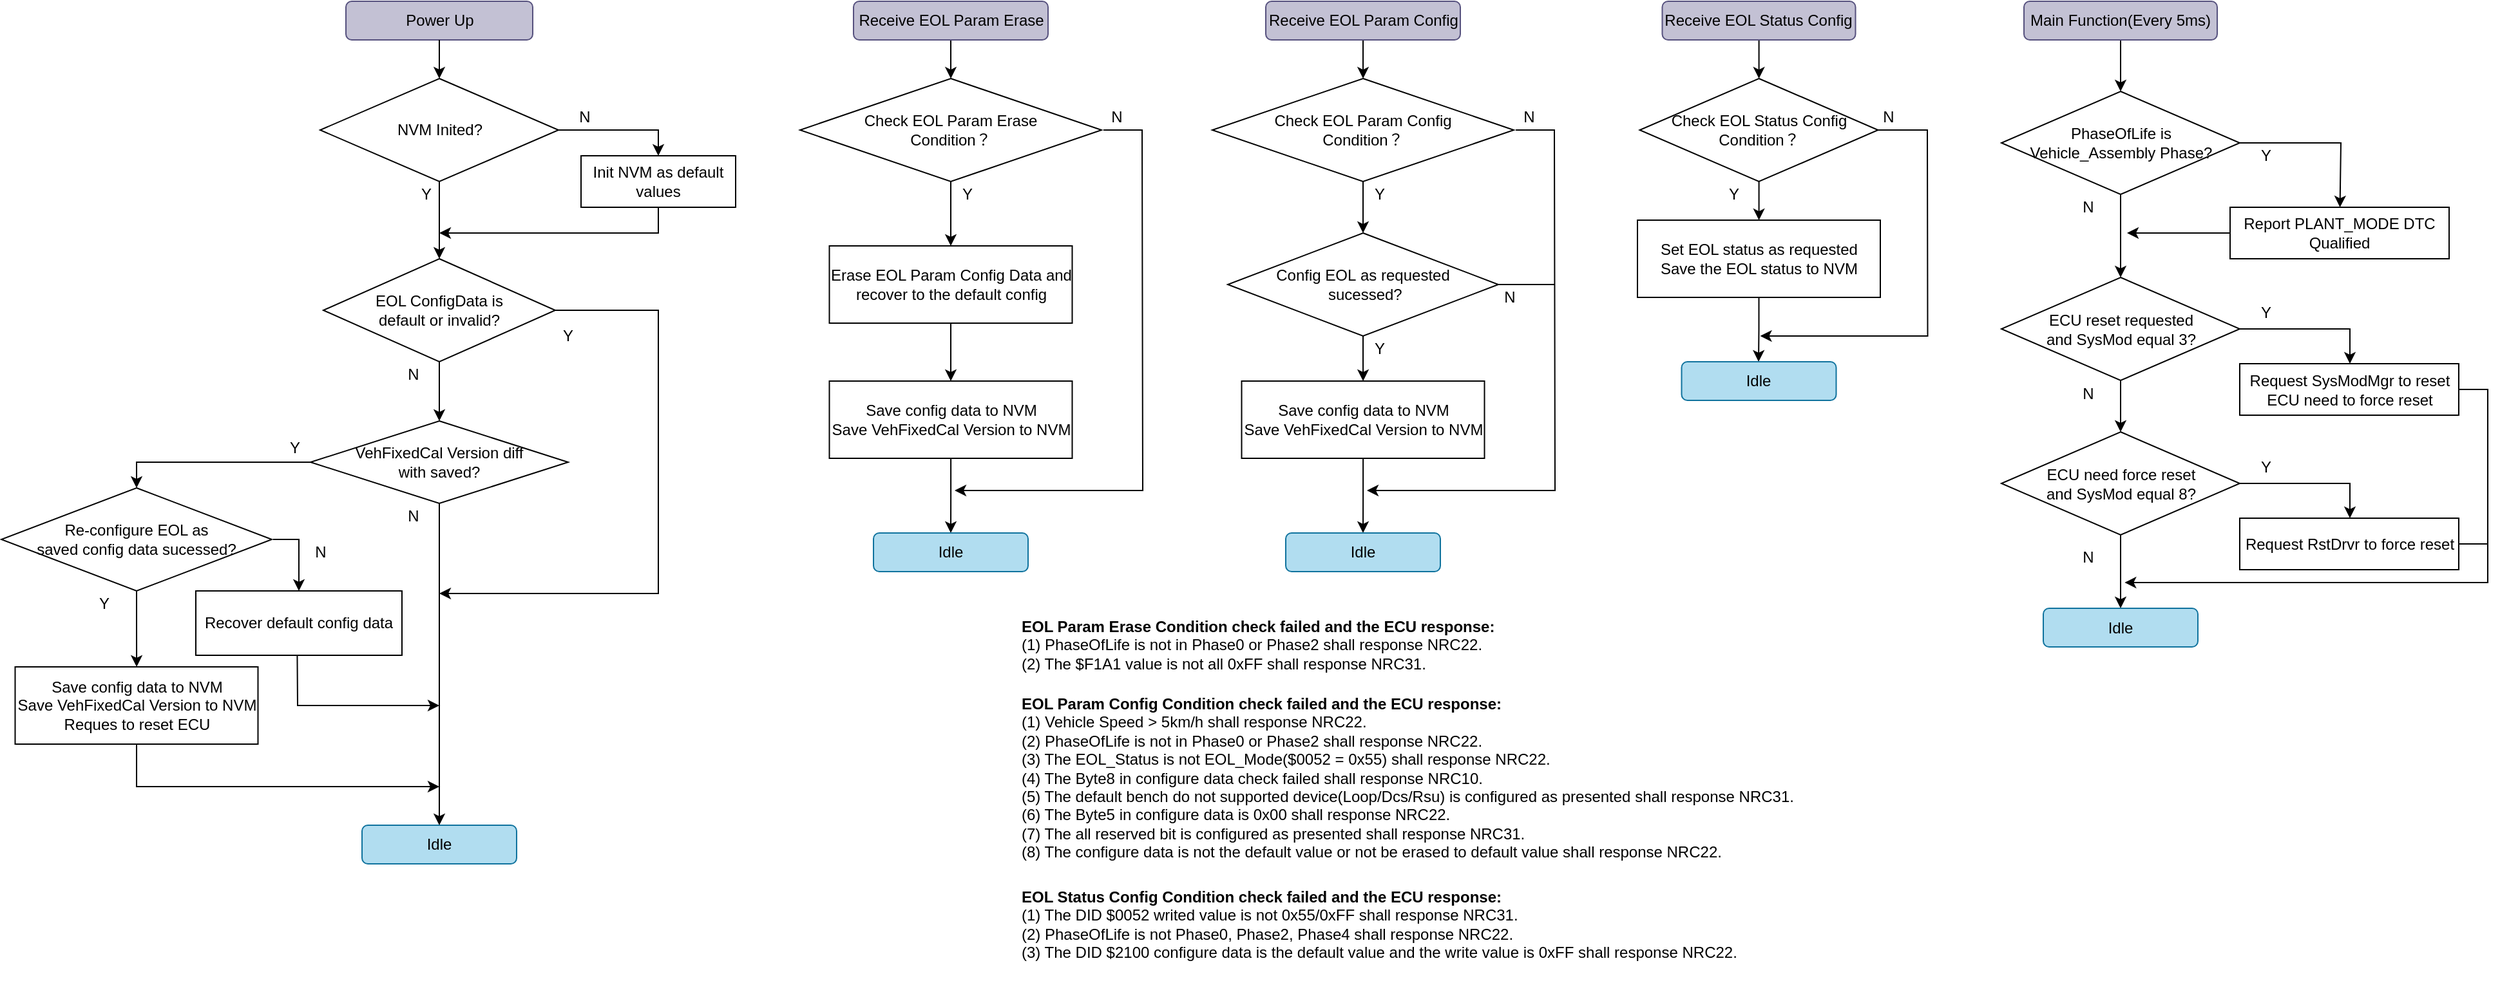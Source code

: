 <mxfile version="15.5.2" type="github">
  <diagram id="FOcLqWjY8mXjtjIEvxCV" name="Page-1">
    <mxGraphModel dx="1859" dy="414" grid="1" gridSize="10" guides="1" tooltips="1" connect="1" arrows="1" fold="1" page="1" pageScale="1" pageWidth="1169" pageHeight="827" math="0" shadow="0">
      <root>
        <mxCell id="0" />
        <mxCell id="1" parent="0" />
        <mxCell id="a76l9J3t9T6YE2-LrX1z-1" value="Power Up" style="rounded=1;whiteSpace=wrap;html=1;strokeColor=#56517e;fillColor=#C3C1D4;" parent="1" vertex="1">
          <mxGeometry x="-522.5" y="20" width="145" height="30" as="geometry" />
        </mxCell>
        <mxCell id="a76l9J3t9T6YE2-LrX1z-2" value="NVM Inited?" style="rhombus;whiteSpace=wrap;html=1;" parent="1" vertex="1">
          <mxGeometry x="-542.5" y="80" width="185" height="80" as="geometry" />
        </mxCell>
        <mxCell id="a76l9J3t9T6YE2-LrX1z-3" value="" style="endArrow=classic;html=1;exitX=0.5;exitY=1;exitDx=0;exitDy=0;" parent="1" source="a76l9J3t9T6YE2-LrX1z-1" edge="1">
          <mxGeometry width="50" height="50" relative="1" as="geometry">
            <mxPoint x="-450" y="110" as="sourcePoint" />
            <mxPoint x="-450" y="80" as="targetPoint" />
          </mxGeometry>
        </mxCell>
        <mxCell id="a76l9J3t9T6YE2-LrX1z-4" value="Init NVM as default values" style="rounded=0;whiteSpace=wrap;html=1;" parent="1" vertex="1">
          <mxGeometry x="-340" y="140" width="120" height="40" as="geometry" />
        </mxCell>
        <mxCell id="a76l9J3t9T6YE2-LrX1z-5" value="" style="endArrow=classic;html=1;rounded=0;exitX=1;exitY=0.5;exitDx=0;exitDy=0;" parent="1" source="a76l9J3t9T6YE2-LrX1z-2" edge="1">
          <mxGeometry width="50" height="50" relative="1" as="geometry">
            <mxPoint x="-325" y="120" as="sourcePoint" />
            <mxPoint x="-280" y="140" as="targetPoint" />
            <Array as="points">
              <mxPoint x="-280" y="120" />
            </Array>
          </mxGeometry>
        </mxCell>
        <mxCell id="a76l9J3t9T6YE2-LrX1z-6" value="" style="edgeStyle=orthogonalEdgeStyle;rounded=0;orthogonalLoop=1;jettySize=auto;html=1;entryX=0.5;entryY=0;entryDx=0;entryDy=0;" parent="1" source="a76l9J3t9T6YE2-LrX1z-7" target="a76l9J3t9T6YE2-LrX1z-11" edge="1">
          <mxGeometry relative="1" as="geometry">
            <mxPoint x="-450" y="340" as="targetPoint" />
          </mxGeometry>
        </mxCell>
        <mxCell id="a76l9J3t9T6YE2-LrX1z-7" value="EOL ConfigData is &lt;br&gt;default or invalid?" style="rhombus;whiteSpace=wrap;html=1;fillColor=#FFFFFF;" parent="1" vertex="1">
          <mxGeometry x="-540" y="220" width="180" height="80" as="geometry" />
        </mxCell>
        <mxCell id="a76l9J3t9T6YE2-LrX1z-8" value="" style="endArrow=classic;html=1;rounded=0;" parent="1" edge="1">
          <mxGeometry width="50" height="50" relative="1" as="geometry">
            <mxPoint x="-280" y="180" as="sourcePoint" />
            <mxPoint x="-450" y="200" as="targetPoint" />
            <Array as="points">
              <mxPoint x="-280" y="200" />
            </Array>
          </mxGeometry>
        </mxCell>
        <mxCell id="a76l9J3t9T6YE2-LrX1z-9" style="edgeStyle=orthogonalEdgeStyle;rounded=0;orthogonalLoop=1;jettySize=auto;html=1;exitX=0.5;exitY=1;exitDx=0;exitDy=0;" parent="1" source="a76l9J3t9T6YE2-LrX1z-7" target="a76l9J3t9T6YE2-LrX1z-7" edge="1">
          <mxGeometry relative="1" as="geometry" />
        </mxCell>
        <mxCell id="a76l9J3t9T6YE2-LrX1z-10" value="" style="endArrow=classic;html=1;" parent="1" target="a76l9J3t9T6YE2-LrX1z-7" edge="1">
          <mxGeometry width="50" height="50" relative="1" as="geometry">
            <mxPoint x="-450" y="160" as="sourcePoint" />
            <mxPoint x="-400" y="110" as="targetPoint" />
          </mxGeometry>
        </mxCell>
        <mxCell id="a76l9J3t9T6YE2-LrX1z-11" value="VehFixedCal Version diff&lt;br&gt;with saved?" style="rhombus;whiteSpace=wrap;html=1;fillColor=#FFFFFF;" parent="1" vertex="1">
          <mxGeometry x="-550" y="346" width="200" height="64" as="geometry" />
        </mxCell>
        <mxCell id="a76l9J3t9T6YE2-LrX1z-14" value="&lt;div&gt;&lt;span&gt;Recover default config data&lt;/span&gt;&lt;/div&gt;" style="rounded=0;whiteSpace=wrap;html=1;fillColor=#FFFFFF;align=center;" parent="1" vertex="1">
          <mxGeometry x="-639" y="478" width="160" height="50" as="geometry" />
        </mxCell>
        <mxCell id="a76l9J3t9T6YE2-LrX1z-15" value="Idle" style="rounded=1;whiteSpace=wrap;html=1;fillColor=#b1ddf0;strokeColor=#10739e;" parent="1" vertex="1">
          <mxGeometry x="-510" y="660" width="120" height="30" as="geometry" />
        </mxCell>
        <mxCell id="a76l9J3t9T6YE2-LrX1z-17" value="" style="endArrow=classic;html=1;entryX=0.5;entryY=0;entryDx=0;entryDy=0;" parent="1" target="a76l9J3t9T6YE2-LrX1z-15" edge="1">
          <mxGeometry width="50" height="50" relative="1" as="geometry">
            <mxPoint x="-450" y="410" as="sourcePoint" />
            <mxPoint x="-400" y="360" as="targetPoint" />
          </mxGeometry>
        </mxCell>
        <mxCell id="a76l9J3t9T6YE2-LrX1z-18" value="N" style="text;html=1;strokeColor=none;fillColor=none;align=center;verticalAlign=middle;whiteSpace=wrap;rounded=0;" parent="1" vertex="1">
          <mxGeometry x="-357.5" y="100" width="40" height="20" as="geometry" />
        </mxCell>
        <mxCell id="a76l9J3t9T6YE2-LrX1z-19" value="Y" style="text;html=1;strokeColor=none;fillColor=none;align=center;verticalAlign=middle;whiteSpace=wrap;rounded=0;" parent="1" vertex="1">
          <mxGeometry x="-480" y="160" width="40" height="20" as="geometry" />
        </mxCell>
        <mxCell id="a76l9J3t9T6YE2-LrX1z-20" value="N" style="text;html=1;strokeColor=none;fillColor=none;align=center;verticalAlign=middle;whiteSpace=wrap;rounded=0;" parent="1" vertex="1">
          <mxGeometry x="-490" y="300" width="40" height="20" as="geometry" />
        </mxCell>
        <mxCell id="a76l9J3t9T6YE2-LrX1z-22" value="Y" style="text;html=1;strokeColor=none;fillColor=none;align=center;verticalAlign=middle;whiteSpace=wrap;rounded=0;" parent="1" vertex="1">
          <mxGeometry x="-582.5" y="357" width="40" height="20" as="geometry" />
        </mxCell>
        <mxCell id="a76l9J3t9T6YE2-LrX1z-23" value="N" style="text;html=1;strokeColor=none;fillColor=none;align=center;verticalAlign=middle;whiteSpace=wrap;rounded=0;" parent="1" vertex="1">
          <mxGeometry x="-490" y="410" width="40" height="20" as="geometry" />
        </mxCell>
        <mxCell id="a76l9J3t9T6YE2-LrX1z-24" value="" style="edgeStyle=orthogonalEdgeStyle;rounded=0;orthogonalLoop=1;jettySize=auto;html=1;" parent="1" source="a76l9J3t9T6YE2-LrX1z-25" edge="1">
          <mxGeometry relative="1" as="geometry">
            <mxPoint x="267.029" y="80.013" as="targetPoint" />
          </mxGeometry>
        </mxCell>
        <mxCell id="a76l9J3t9T6YE2-LrX1z-25" value="Receive EOL Param Config" style="rounded=1;whiteSpace=wrap;html=1;strokeColor=#56517e;fillColor=#C3C1D4;" parent="1" vertex="1">
          <mxGeometry x="191.5" y="20" width="151" height="30" as="geometry" />
        </mxCell>
        <mxCell id="a76l9J3t9T6YE2-LrX1z-26" value="" style="edgeStyle=orthogonalEdgeStyle;rounded=0;orthogonalLoop=1;jettySize=auto;html=1;" parent="1" source="a76l9J3t9T6YE2-LrX1z-27" edge="1">
          <mxGeometry relative="1" as="geometry">
            <mxPoint x="267" y="200" as="targetPoint" />
          </mxGeometry>
        </mxCell>
        <mxCell id="a76l9J3t9T6YE2-LrX1z-27" value="Check EOL Param Config &lt;br&gt;Condition？" style="rhombus;whiteSpace=wrap;html=1;" parent="1" vertex="1">
          <mxGeometry x="150" y="80" width="234" height="80" as="geometry" />
        </mxCell>
        <mxCell id="a76l9J3t9T6YE2-LrX1z-30" value="" style="edgeStyle=orthogonalEdgeStyle;rounded=0;orthogonalLoop=1;jettySize=auto;html=1;" parent="1" source="a76l9J3t9T6YE2-LrX1z-31" target="a76l9J3t9T6YE2-LrX1z-32" edge="1">
          <mxGeometry relative="1" as="geometry" />
        </mxCell>
        <mxCell id="a76l9J3t9T6YE2-LrX1z-31" value="Save config data to NVM&lt;br&gt;Save VehFixedCal Version to NVM" style="rounded=0;whiteSpace=wrap;html=1;fillColor=#FFFFFF;" parent="1" vertex="1">
          <mxGeometry x="172.75" y="315" width="188.5" height="60" as="geometry" />
        </mxCell>
        <mxCell id="a76l9J3t9T6YE2-LrX1z-32" value="Idle" style="rounded=1;whiteSpace=wrap;html=1;fillColor=#b1ddf0;strokeColor=#10739e;" parent="1" vertex="1">
          <mxGeometry x="207" y="433" width="120" height="30" as="geometry" />
        </mxCell>
        <mxCell id="a76l9J3t9T6YE2-LrX1z-33" value="" style="endArrow=classic;html=1;rounded=0;exitX=0.25;exitY=1;exitDx=0;exitDy=0;" parent="1" source="a76l9J3t9T6YE2-LrX1z-36" edge="1">
          <mxGeometry width="50" height="50" relative="1" as="geometry">
            <mxPoint x="361.25" y="120" as="sourcePoint" />
            <mxPoint x="270" y="400" as="targetPoint" />
            <Array as="points">
              <mxPoint x="415.5" y="120" />
              <mxPoint x="416" y="400" />
            </Array>
          </mxGeometry>
        </mxCell>
        <mxCell id="a76l9J3t9T6YE2-LrX1z-34" value="Y" style="text;html=1;strokeColor=none;fillColor=none;align=center;verticalAlign=middle;whiteSpace=wrap;rounded=0;" parent="1" vertex="1">
          <mxGeometry x="260" y="160" width="40" height="20" as="geometry" />
        </mxCell>
        <mxCell id="a76l9J3t9T6YE2-LrX1z-36" value="N" style="text;html=1;strokeColor=none;fillColor=none;align=center;verticalAlign=middle;whiteSpace=wrap;rounded=0;" parent="1" vertex="1">
          <mxGeometry x="375.5" y="100" width="40" height="20" as="geometry" />
        </mxCell>
        <mxCell id="a76l9J3t9T6YE2-LrX1z-38" value="" style="edgeStyle=orthogonalEdgeStyle;rounded=0;orthogonalLoop=1;jettySize=auto;html=1;" parent="1" source="a76l9J3t9T6YE2-LrX1z-39" target="a76l9J3t9T6YE2-LrX1z-41" edge="1">
          <mxGeometry relative="1" as="geometry" />
        </mxCell>
        <mxCell id="a76l9J3t9T6YE2-LrX1z-39" value="Receive EOL Status Config" style="rounded=1;whiteSpace=wrap;html=1;strokeColor=#56517e;fillColor=#C3C1D4;" parent="1" vertex="1">
          <mxGeometry x="499.25" y="20" width="150" height="30" as="geometry" />
        </mxCell>
        <mxCell id="a76l9J3t9T6YE2-LrX1z-40" value="" style="edgeStyle=orthogonalEdgeStyle;rounded=0;orthogonalLoop=1;jettySize=auto;html=1;" parent="1" source="a76l9J3t9T6YE2-LrX1z-41" edge="1">
          <mxGeometry relative="1" as="geometry">
            <mxPoint x="574.286" y="190.015" as="targetPoint" />
          </mxGeometry>
        </mxCell>
        <mxCell id="a76l9J3t9T6YE2-LrX1z-41" value="Check EOL Status Config Condition？" style="rhombus;whiteSpace=wrap;html=1;" parent="1" vertex="1">
          <mxGeometry x="481.75" y="80" width="185" height="80" as="geometry" />
        </mxCell>
        <mxCell id="a76l9J3t9T6YE2-LrX1z-42" value="" style="edgeStyle=orthogonalEdgeStyle;rounded=0;orthogonalLoop=1;jettySize=auto;html=1;" parent="1" source="a76l9J3t9T6YE2-LrX1z-43" edge="1">
          <mxGeometry relative="1" as="geometry">
            <mxPoint x="574" y="300" as="targetPoint" />
          </mxGeometry>
        </mxCell>
        <mxCell id="a76l9J3t9T6YE2-LrX1z-43" value="Set EOL status as requested&lt;br&gt;Save the EOL status to NVM" style="rounded=0;whiteSpace=wrap;html=1;fillColor=#FFFFFF;" parent="1" vertex="1">
          <mxGeometry x="480" y="190" width="188.5" height="60" as="geometry" />
        </mxCell>
        <mxCell id="a76l9J3t9T6YE2-LrX1z-44" value="Idle" style="rounded=1;whiteSpace=wrap;html=1;fillColor=#b1ddf0;strokeColor=#10739e;" parent="1" vertex="1">
          <mxGeometry x="514.25" y="300" width="120" height="30" as="geometry" />
        </mxCell>
        <mxCell id="a76l9J3t9T6YE2-LrX1z-45" value="" style="endArrow=classic;html=1;rounded=0;exitX=0.25;exitY=1;exitDx=0;exitDy=0;" parent="1" source="a76l9J3t9T6YE2-LrX1z-47" edge="1">
          <mxGeometry width="50" height="50" relative="1" as="geometry">
            <mxPoint x="662.75" y="20" as="sourcePoint" />
            <mxPoint x="575.25" y="280" as="targetPoint" />
            <Array as="points">
              <mxPoint x="705" y="120" />
              <mxPoint x="705.25" y="280" />
            </Array>
          </mxGeometry>
        </mxCell>
        <mxCell id="a76l9J3t9T6YE2-LrX1z-46" value="Y" style="text;html=1;strokeColor=none;fillColor=none;align=center;verticalAlign=middle;whiteSpace=wrap;rounded=0;" parent="1" vertex="1">
          <mxGeometry x="535.25" y="160" width="40" height="20" as="geometry" />
        </mxCell>
        <mxCell id="a76l9J3t9T6YE2-LrX1z-47" value="N" style="text;html=1;strokeColor=none;fillColor=none;align=center;verticalAlign=middle;whiteSpace=wrap;rounded=0;" parent="1" vertex="1">
          <mxGeometry x="655.25" y="100" width="40" height="20" as="geometry" />
        </mxCell>
        <mxCell id="a76l9J3t9T6YE2-LrX1z-49" value="" style="edgeStyle=orthogonalEdgeStyle;rounded=0;orthogonalLoop=1;jettySize=auto;html=1;" parent="1" source="a76l9J3t9T6YE2-LrX1z-50" target="a76l9J3t9T6YE2-LrX1z-51" edge="1">
          <mxGeometry relative="1" as="geometry" />
        </mxCell>
        <mxCell id="a76l9J3t9T6YE2-LrX1z-50" value="Re-configure EOL as&lt;br&gt;saved config data sucessed?" style="rhombus;whiteSpace=wrap;html=1;fillColor=#FFFFFF;" parent="1" vertex="1">
          <mxGeometry x="-790" y="398" width="210" height="80" as="geometry" />
        </mxCell>
        <mxCell id="a76l9J3t9T6YE2-LrX1z-51" value="Save config data to NVM&lt;br&gt;Save VehFixedCal Version to NVM&lt;br&gt;Reques to reset ECU" style="rounded=0;whiteSpace=wrap;html=1;fillColor=#FFFFFF;" parent="1" vertex="1">
          <mxGeometry x="-779.25" y="537" width="188.5" height="60" as="geometry" />
        </mxCell>
        <mxCell id="a76l9J3t9T6YE2-LrX1z-52" value="" style="endArrow=classic;html=1;entryX=0.5;entryY=0;entryDx=0;entryDy=0;rounded=0;" parent="1" edge="1">
          <mxGeometry width="50" height="50" relative="1" as="geometry">
            <mxPoint x="-550" y="378" as="sourcePoint" />
            <mxPoint x="-685" y="398" as="targetPoint" />
            <Array as="points">
              <mxPoint x="-685" y="378" />
            </Array>
          </mxGeometry>
        </mxCell>
        <mxCell id="a76l9J3t9T6YE2-LrX1z-53" value="" style="endArrow=classic;html=1;rounded=0;" parent="1" edge="1">
          <mxGeometry width="50" height="50" relative="1" as="geometry">
            <mxPoint x="-579" y="438" as="sourcePoint" />
            <mxPoint x="-559" y="478" as="targetPoint" />
            <Array as="points">
              <mxPoint x="-559" y="438" />
            </Array>
          </mxGeometry>
        </mxCell>
        <mxCell id="a76l9J3t9T6YE2-LrX1z-54" value="" style="endArrow=classic;html=1;rounded=0;exitX=0.492;exitY=0.998;exitDx=0;exitDy=0;exitPerimeter=0;" parent="1" source="a76l9J3t9T6YE2-LrX1z-14" edge="1">
          <mxGeometry width="50" height="50" relative="1" as="geometry">
            <mxPoint x="-560" y="530" as="sourcePoint" />
            <mxPoint x="-450" y="567" as="targetPoint" />
            <Array as="points">
              <mxPoint x="-560" y="567" />
            </Array>
          </mxGeometry>
        </mxCell>
        <mxCell id="a76l9J3t9T6YE2-LrX1z-55" value="" style="edgeStyle=orthogonalEdgeStyle;rounded=0;orthogonalLoop=1;jettySize=auto;html=1;" parent="1" source="a76l9J3t9T6YE2-LrX1z-56" target="a76l9J3t9T6YE2-LrX1z-31" edge="1">
          <mxGeometry relative="1" as="geometry" />
        </mxCell>
        <mxCell id="a76l9J3t9T6YE2-LrX1z-56" value="Config EOL&amp;nbsp;as requested&lt;br&gt;&amp;nbsp;sucessed?" style="rhombus;whiteSpace=wrap;html=1;fillColor=#FFFFFF;" parent="1" vertex="1">
          <mxGeometry x="162" y="200" width="210" height="80" as="geometry" />
        </mxCell>
        <mxCell id="a76l9J3t9T6YE2-LrX1z-57" value="" style="endArrow=none;html=1;exitX=1;exitY=0.5;exitDx=0;exitDy=0;endFill=0;" parent="1" source="a76l9J3t9T6YE2-LrX1z-56" edge="1">
          <mxGeometry width="50" height="50" relative="1" as="geometry">
            <mxPoint x="376" y="350" as="sourcePoint" />
            <mxPoint x="416" y="240" as="targetPoint" />
          </mxGeometry>
        </mxCell>
        <mxCell id="a76l9J3t9T6YE2-LrX1z-58" value="N" style="text;html=1;strokeColor=none;fillColor=none;align=center;verticalAlign=middle;whiteSpace=wrap;rounded=0;" parent="1" vertex="1">
          <mxGeometry x="361.25" y="240" width="40" height="20" as="geometry" />
        </mxCell>
        <mxCell id="a76l9J3t9T6YE2-LrX1z-59" value="Y" style="text;html=1;strokeColor=none;fillColor=none;align=center;verticalAlign=middle;whiteSpace=wrap;rounded=0;" parent="1" vertex="1">
          <mxGeometry x="260" y="280" width="40" height="20" as="geometry" />
        </mxCell>
        <mxCell id="a76l9J3t9T6YE2-LrX1z-60" value="Y" style="text;html=1;strokeColor=none;fillColor=none;align=center;verticalAlign=middle;whiteSpace=wrap;rounded=0;" parent="1" vertex="1">
          <mxGeometry x="-730" y="478" width="40" height="20" as="geometry" />
        </mxCell>
        <mxCell id="a76l9J3t9T6YE2-LrX1z-61" value="N" style="text;html=1;strokeColor=none;fillColor=none;align=center;verticalAlign=middle;whiteSpace=wrap;rounded=0;" parent="1" vertex="1">
          <mxGeometry x="-562.5" y="438" width="40" height="20" as="geometry" />
        </mxCell>
        <mxCell id="a76l9J3t9T6YE2-LrX1z-62" value="" style="edgeStyle=orthogonalEdgeStyle;rounded=0;orthogonalLoop=1;jettySize=auto;html=1;endArrow=classic;endFill=1;" parent="1" source="a76l9J3t9T6YE2-LrX1z-63" edge="1">
          <mxGeometry relative="1" as="geometry">
            <mxPoint x="855" y="90" as="targetPoint" />
          </mxGeometry>
        </mxCell>
        <mxCell id="a76l9J3t9T6YE2-LrX1z-63" value="Main Function(Every 5ms)" style="rounded=1;whiteSpace=wrap;html=1;strokeColor=#56517e;fillColor=#C3C1D4;" parent="1" vertex="1">
          <mxGeometry x="780" y="20" width="150" height="30" as="geometry" />
        </mxCell>
        <mxCell id="a76l9J3t9T6YE2-LrX1z-64" value="" style="edgeStyle=orthogonalEdgeStyle;rounded=0;orthogonalLoop=1;jettySize=auto;html=1;endArrow=classic;endFill=1;" parent="1" source="a76l9J3t9T6YE2-LrX1z-66" target="a76l9J3t9T6YE2-LrX1z-69" edge="1">
          <mxGeometry relative="1" as="geometry" />
        </mxCell>
        <mxCell id="a76l9J3t9T6YE2-LrX1z-65" value="" style="edgeStyle=orthogonalEdgeStyle;rounded=0;orthogonalLoop=1;jettySize=auto;html=1;endArrow=classic;endFill=1;" parent="1" source="a76l9J3t9T6YE2-LrX1z-66" target="a76l9J3t9T6YE2-LrX1z-70" edge="1">
          <mxGeometry relative="1" as="geometry">
            <Array as="points">
              <mxPoint x="1033" y="274.5" />
            </Array>
          </mxGeometry>
        </mxCell>
        <mxCell id="a76l9J3t9T6YE2-LrX1z-66" value="ECU reset requested&lt;br&gt;and SysMod equal 3?" style="rhombus;whiteSpace=wrap;html=1;" parent="1" vertex="1">
          <mxGeometry x="762.5" y="234.5" width="185" height="80" as="geometry" />
        </mxCell>
        <mxCell id="a76l9J3t9T6YE2-LrX1z-67" value="" style="edgeStyle=orthogonalEdgeStyle;rounded=0;orthogonalLoop=1;jettySize=auto;html=1;endArrow=classic;endFill=1;" parent="1" source="a76l9J3t9T6YE2-LrX1z-69" target="a76l9J3t9T6YE2-LrX1z-72" edge="1">
          <mxGeometry relative="1" as="geometry" />
        </mxCell>
        <mxCell id="a76l9J3t9T6YE2-LrX1z-68" style="edgeStyle=orthogonalEdgeStyle;rounded=0;orthogonalLoop=1;jettySize=auto;html=1;exitX=1;exitY=0.5;exitDx=0;exitDy=0;endArrow=classic;endFill=1;entryX=0.5;entryY=0;entryDx=0;entryDy=0;" parent="1" source="a76l9J3t9T6YE2-LrX1z-69" target="a76l9J3t9T6YE2-LrX1z-71" edge="1">
          <mxGeometry relative="1" as="geometry">
            <mxPoint x="1070" y="394.357" as="targetPoint" />
            <Array as="points">
              <mxPoint x="1033" y="394.5" />
              <mxPoint x="1033" y="421.5" />
            </Array>
          </mxGeometry>
        </mxCell>
        <mxCell id="a76l9J3t9T6YE2-LrX1z-69" value="ECU need force reset&lt;br&gt;and SysMod equal 8?" style="rhombus;whiteSpace=wrap;html=1;" parent="1" vertex="1">
          <mxGeometry x="762.5" y="354.5" width="185" height="80" as="geometry" />
        </mxCell>
        <mxCell id="a76l9J3t9T6YE2-LrX1z-70" value="Request SysModMgr to reset&lt;br&gt;ECU need to force reset" style="rounded=0;whiteSpace=wrap;html=1;" parent="1" vertex="1">
          <mxGeometry x="947.5" y="301.5" width="170" height="40" as="geometry" />
        </mxCell>
        <mxCell id="a76l9J3t9T6YE2-LrX1z-71" value="Request RstDrvr to force reset" style="rounded=0;whiteSpace=wrap;html=1;" parent="1" vertex="1">
          <mxGeometry x="947.5" y="421.5" width="170" height="40" as="geometry" />
        </mxCell>
        <mxCell id="a76l9J3t9T6YE2-LrX1z-72" value="Idle" style="rounded=1;whiteSpace=wrap;html=1;fillColor=#b1ddf0;strokeColor=#10739e;" parent="1" vertex="1">
          <mxGeometry x="795" y="491.5" width="120" height="30" as="geometry" />
        </mxCell>
        <mxCell id="a76l9J3t9T6YE2-LrX1z-73" value="" style="endArrow=classic;html=1;rounded=0;" parent="1" edge="1">
          <mxGeometry width="50" height="50" relative="1" as="geometry">
            <mxPoint x="1117.5" y="321.5" as="sourcePoint" />
            <mxPoint x="858.169" y="471.5" as="targetPoint" />
            <Array as="points">
              <mxPoint x="1140" y="321.5" />
              <mxPoint x="1140" y="471.5" />
            </Array>
          </mxGeometry>
        </mxCell>
        <mxCell id="a76l9J3t9T6YE2-LrX1z-74" value="" style="endArrow=none;html=1;" parent="1" edge="1">
          <mxGeometry width="50" height="50" relative="1" as="geometry">
            <mxPoint x="1117.5" y="441.5" as="sourcePoint" />
            <mxPoint x="1140" y="441.5" as="targetPoint" />
          </mxGeometry>
        </mxCell>
        <mxCell id="a76l9J3t9T6YE2-LrX1z-75" value="Y" style="text;html=1;strokeColor=none;fillColor=none;align=center;verticalAlign=middle;whiteSpace=wrap;rounded=0;" parent="1" vertex="1">
          <mxGeometry x="947.5" y="251.5" width="40" height="20" as="geometry" />
        </mxCell>
        <mxCell id="a76l9J3t9T6YE2-LrX1z-76" value="N" style="text;html=1;strokeColor=none;fillColor=none;align=center;verticalAlign=middle;whiteSpace=wrap;rounded=0;" parent="1" vertex="1">
          <mxGeometry x="810" y="314.5" width="40" height="20" as="geometry" />
        </mxCell>
        <mxCell id="a76l9J3t9T6YE2-LrX1z-77" value="N" style="text;html=1;strokeColor=none;fillColor=none;align=center;verticalAlign=middle;whiteSpace=wrap;rounded=0;" parent="1" vertex="1">
          <mxGeometry x="810" y="441.5" width="40" height="20" as="geometry" />
        </mxCell>
        <mxCell id="a76l9J3t9T6YE2-LrX1z-78" value="Y" style="text;html=1;strokeColor=none;fillColor=none;align=center;verticalAlign=middle;whiteSpace=wrap;rounded=0;" parent="1" vertex="1">
          <mxGeometry x="947.5" y="371.5" width="40" height="20" as="geometry" />
        </mxCell>
        <mxCell id="a76l9J3t9T6YE2-LrX1z-79" value="" style="endArrow=classic;html=1;exitX=0.5;exitY=1;exitDx=0;exitDy=0;rounded=0;" parent="1" source="a76l9J3t9T6YE2-LrX1z-51" edge="1">
          <mxGeometry width="50" height="50" relative="1" as="geometry">
            <mxPoint x="-420" y="650" as="sourcePoint" />
            <mxPoint x="-450" y="630" as="targetPoint" />
            <Array as="points">
              <mxPoint x="-685" y="630" />
            </Array>
          </mxGeometry>
        </mxCell>
        <mxCell id="a76l9J3t9T6YE2-LrX1z-80" value="" style="endArrow=classic;html=1;exitX=1;exitY=0.5;exitDx=0;exitDy=0;rounded=0;" parent="1" source="a76l9J3t9T6YE2-LrX1z-7" edge="1">
          <mxGeometry width="50" height="50" relative="1" as="geometry">
            <mxPoint x="-270" y="460" as="sourcePoint" />
            <mxPoint x="-450" y="480" as="targetPoint" />
            <Array as="points">
              <mxPoint x="-280" y="260" />
              <mxPoint x="-280" y="480" />
            </Array>
          </mxGeometry>
        </mxCell>
        <mxCell id="a76l9J3t9T6YE2-LrX1z-83" value="Y" style="text;html=1;strokeColor=none;fillColor=none;align=center;verticalAlign=middle;whiteSpace=wrap;rounded=0;" parent="1" vertex="1">
          <mxGeometry x="-370" y="270" width="40" height="20" as="geometry" />
        </mxCell>
        <mxCell id="a76l9J3t9T6YE2-LrX1z-91" value="" style="edgeStyle=orthogonalEdgeStyle;rounded=0;orthogonalLoop=1;jettySize=auto;html=1;" parent="1" source="a76l9J3t9T6YE2-LrX1z-90" target="a76l9J3t9T6YE2-LrX1z-66" edge="1">
          <mxGeometry relative="1" as="geometry" />
        </mxCell>
        <mxCell id="a76l9J3t9T6YE2-LrX1z-90" value="PhaseOfLife is &lt;br&gt;Vehicle_Assembly Phase?" style="rhombus;whiteSpace=wrap;html=1;" parent="1" vertex="1">
          <mxGeometry x="762.5" y="90" width="185" height="80" as="geometry" />
        </mxCell>
        <mxCell id="a76l9J3t9T6YE2-LrX1z-92" value="Report PLANT_MODE DTC Qualified" style="rounded=0;whiteSpace=wrap;html=1;" parent="1" vertex="1">
          <mxGeometry x="940" y="180" width="170" height="40" as="geometry" />
        </mxCell>
        <mxCell id="a76l9J3t9T6YE2-LrX1z-95" value="" style="endArrow=classic;html=1;rounded=0;" parent="1" target="a76l9J3t9T6YE2-LrX1z-92" edge="1">
          <mxGeometry width="50" height="50" relative="1" as="geometry">
            <mxPoint x="947.5" y="130" as="sourcePoint" />
            <mxPoint x="1110" y="130" as="targetPoint" />
            <Array as="points">
              <mxPoint x="1026" y="130" />
            </Array>
          </mxGeometry>
        </mxCell>
        <mxCell id="a76l9J3t9T6YE2-LrX1z-96" value="" style="endArrow=classic;html=1;exitX=0;exitY=0.5;exitDx=0;exitDy=0;" parent="1" source="a76l9J3t9T6YE2-LrX1z-92" edge="1">
          <mxGeometry width="50" height="50" relative="1" as="geometry">
            <mxPoint x="890" y="210" as="sourcePoint" />
            <mxPoint x="860" y="200" as="targetPoint" />
          </mxGeometry>
        </mxCell>
        <mxCell id="a76l9J3t9T6YE2-LrX1z-97" value="Y" style="text;html=1;strokeColor=none;fillColor=none;align=center;verticalAlign=middle;whiteSpace=wrap;rounded=0;" parent="1" vertex="1">
          <mxGeometry x="947.5" y="130" width="40" height="20" as="geometry" />
        </mxCell>
        <mxCell id="a76l9J3t9T6YE2-LrX1z-98" value="N" style="text;html=1;strokeColor=none;fillColor=none;align=center;verticalAlign=middle;whiteSpace=wrap;rounded=0;" parent="1" vertex="1">
          <mxGeometry x="810" y="170" width="40" height="20" as="geometry" />
        </mxCell>
        <mxCell id="a76l9J3t9T6YE2-LrX1z-100" value="&lt;b&gt;EOL Param Config Condition check failed and the ECU response:&lt;/b&gt;&lt;br&gt;(1) Vehicle Speed &amp;gt; 5km/h shall response NRC22.&lt;br&gt;(2) PhaseOfLife is not in Phase0 or Phase2 shall response NRC22.&lt;br&gt;(3) The EOL_Status is not EOL_Mode($0052 = 0x55) shall response NRC22.&lt;br&gt;(4) The Byte8 in configure data check failed shall response NRC10.&lt;br&gt;(5) The default bench do not supported device(Loop/Dcs/Rsu) is configured as presented shall response NRC31.&lt;br&gt;(6) The Byte5 in configure data is 0x00 shall response NRC22.&lt;br&gt;(7) The all reserved bit is configured as presented shall response NRC31.&lt;br&gt;(8) The configure data is not the default value or not be erased to default value shall response NRC22." style="text;whiteSpace=wrap;html=1;" parent="1" vertex="1">
          <mxGeometry y="551.5" width="610.75" height="138.5" as="geometry" />
        </mxCell>
        <mxCell id="a76l9J3t9T6YE2-LrX1z-101" value="&lt;b&gt;EOL Status Config Condition check failed and the ECU response:&lt;/b&gt;&lt;br&gt;(1) The DID $0052 writed value is not 0x55/0xFF shall response NRC31.&lt;br&gt;(2) PhaseOfLife is not Phase0, Phase2, Phase4 shall response NRC22.&lt;br&gt;(3) The DID $2100 configure data is the default value and the write value is 0xFF shall response NRC22.&lt;br&gt;" style="text;whiteSpace=wrap;html=1;" parent="1" vertex="1">
          <mxGeometry y="701.5" width="580" height="78.5" as="geometry" />
        </mxCell>
        <mxCell id="a76l9J3t9T6YE2-LrX1z-102" value="" style="edgeStyle=orthogonalEdgeStyle;rounded=0;orthogonalLoop=1;jettySize=auto;html=1;" parent="1" source="a76l9J3t9T6YE2-LrX1z-103" edge="1">
          <mxGeometry relative="1" as="geometry">
            <mxPoint x="-52.971" y="80.013" as="targetPoint" />
          </mxGeometry>
        </mxCell>
        <mxCell id="a76l9J3t9T6YE2-LrX1z-103" value="Receive EOL Param Erase" style="rounded=1;whiteSpace=wrap;html=1;strokeColor=#56517e;fillColor=#C3C1D4;" parent="1" vertex="1">
          <mxGeometry x="-128.5" y="20" width="151" height="30" as="geometry" />
        </mxCell>
        <mxCell id="a76l9J3t9T6YE2-LrX1z-104" value="" style="edgeStyle=orthogonalEdgeStyle;rounded=0;orthogonalLoop=1;jettySize=auto;html=1;" parent="1" source="a76l9J3t9T6YE2-LrX1z-105" edge="1">
          <mxGeometry relative="1" as="geometry">
            <mxPoint x="-53" y="210" as="targetPoint" />
          </mxGeometry>
        </mxCell>
        <mxCell id="a76l9J3t9T6YE2-LrX1z-105" value="Check EOL Param Erase&lt;br&gt;Condition？" style="rhombus;whiteSpace=wrap;html=1;" parent="1" vertex="1">
          <mxGeometry x="-170" y="80" width="234" height="80" as="geometry" />
        </mxCell>
        <mxCell id="a76l9J3t9T6YE2-LrX1z-106" value="" style="edgeStyle=orthogonalEdgeStyle;rounded=0;orthogonalLoop=1;jettySize=auto;html=1;" parent="1" source="a76l9J3t9T6YE2-LrX1z-107" target="a76l9J3t9T6YE2-LrX1z-108" edge="1">
          <mxGeometry relative="1" as="geometry" />
        </mxCell>
        <mxCell id="a76l9J3t9T6YE2-LrX1z-107" value="Save config data to NVM&lt;br&gt;Save VehFixedCal Version to NVM" style="rounded=0;whiteSpace=wrap;html=1;fillColor=#FFFFFF;" parent="1" vertex="1">
          <mxGeometry x="-147.25" y="315" width="188.5" height="60" as="geometry" />
        </mxCell>
        <mxCell id="a76l9J3t9T6YE2-LrX1z-108" value="Idle" style="rounded=1;whiteSpace=wrap;html=1;fillColor=#b1ddf0;strokeColor=#10739e;" parent="1" vertex="1">
          <mxGeometry x="-113" y="433" width="120" height="30" as="geometry" />
        </mxCell>
        <mxCell id="a76l9J3t9T6YE2-LrX1z-109" value="" style="endArrow=classic;html=1;rounded=0;exitX=0.25;exitY=1;exitDx=0;exitDy=0;" parent="1" source="a76l9J3t9T6YE2-LrX1z-111" edge="1">
          <mxGeometry width="50" height="50" relative="1" as="geometry">
            <mxPoint x="41.25" y="120" as="sourcePoint" />
            <mxPoint x="-50" y="400" as="targetPoint" />
            <Array as="points">
              <mxPoint x="95.5" y="120" />
              <mxPoint x="96" y="400" />
            </Array>
          </mxGeometry>
        </mxCell>
        <mxCell id="a76l9J3t9T6YE2-LrX1z-110" value="Y" style="text;html=1;strokeColor=none;fillColor=none;align=center;verticalAlign=middle;whiteSpace=wrap;rounded=0;" parent="1" vertex="1">
          <mxGeometry x="-60" y="160" width="40" height="20" as="geometry" />
        </mxCell>
        <mxCell id="a76l9J3t9T6YE2-LrX1z-111" value="N" style="text;html=1;strokeColor=none;fillColor=none;align=center;verticalAlign=middle;whiteSpace=wrap;rounded=0;" parent="1" vertex="1">
          <mxGeometry x="55.5" y="100" width="40" height="20" as="geometry" />
        </mxCell>
        <mxCell id="a76l9J3t9T6YE2-LrX1z-119" value="" style="edgeStyle=orthogonalEdgeStyle;rounded=0;orthogonalLoop=1;jettySize=auto;html=1;" parent="1" source="a76l9J3t9T6YE2-LrX1z-117" target="a76l9J3t9T6YE2-LrX1z-107" edge="1">
          <mxGeometry relative="1" as="geometry" />
        </mxCell>
        <mxCell id="a76l9J3t9T6YE2-LrX1z-117" value="Erase EOL Param Config Data and recover to the default config" style="rounded=0;whiteSpace=wrap;html=1;fillColor=#FFFFFF;" parent="1" vertex="1">
          <mxGeometry x="-147.25" y="210" width="188.5" height="60" as="geometry" />
        </mxCell>
        <mxCell id="a76l9J3t9T6YE2-LrX1z-121" value="&lt;b&gt;EOL Param Erase Condition check failed and the ECU response:&lt;/b&gt;&lt;br&gt;(1) PhaseOfLife is not in Phase0 or Phase2 shall response NRC22.&lt;br&gt;(2) The $F1A1 value is not all 0xFF shall response NRC31." style="text;whiteSpace=wrap;html=1;" parent="1" vertex="1">
          <mxGeometry y="491.5" width="380" height="60" as="geometry" />
        </mxCell>
      </root>
    </mxGraphModel>
  </diagram>
</mxfile>
